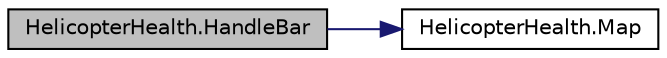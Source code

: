 digraph "HelicopterHealth.HandleBar"
{
  edge [fontname="Helvetica",fontsize="10",labelfontname="Helvetica",labelfontsize="10"];
  node [fontname="Helvetica",fontsize="10",shape=record];
  rankdir="LR";
  Node0 [label="HelicopterHealth.HandleBar",height=0.2,width=0.4,color="black", fillcolor="grey75", style="filled", fontcolor="black"];
  Node0 -> Node1 [color="midnightblue",fontsize="10",style="solid",fontname="Helvetica"];
  Node1 [label="HelicopterHealth.Map",height=0.2,width=0.4,color="black", fillcolor="white", style="filled",URL="$class_helicopter_health.html#a5dc9b2e847694ce3473636e5cbc0fdfd",tooltip="Calculations to determine the 0 to 1 Unity asset and will calculate if it is greater than 1..."];
}
